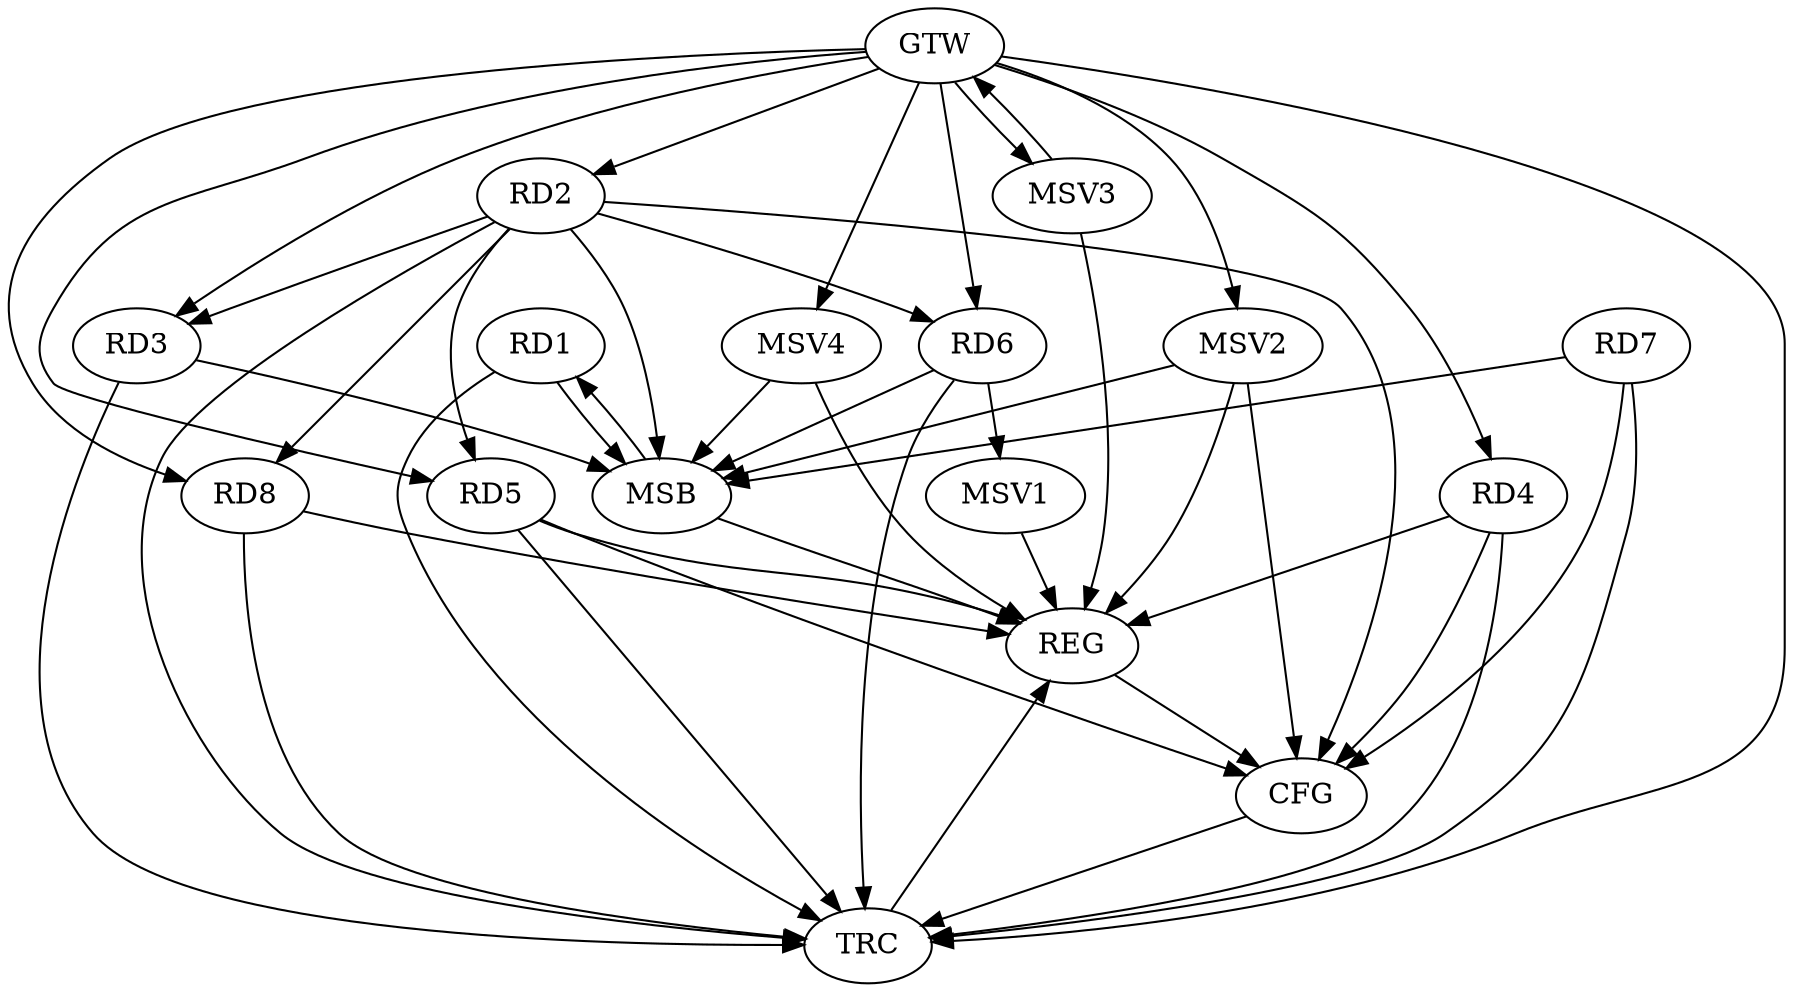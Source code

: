 strict digraph G {
  RD1 [ label="RD1" ];
  RD2 [ label="RD2" ];
  RD3 [ label="RD3" ];
  RD4 [ label="RD4" ];
  RD5 [ label="RD5" ];
  RD6 [ label="RD6" ];
  RD7 [ label="RD7" ];
  RD8 [ label="RD8" ];
  GTW [ label="GTW" ];
  REG [ label="REG" ];
  MSB [ label="MSB" ];
  CFG [ label="CFG" ];
  TRC [ label="TRC" ];
  MSV1 [ label="MSV1" ];
  MSV2 [ label="MSV2" ];
  MSV3 [ label="MSV3" ];
  MSV4 [ label="MSV4" ];
  GTW -> RD2;
  GTW -> RD3;
  GTW -> RD4;
  GTW -> RD5;
  GTW -> RD6;
  GTW -> RD8;
  RD4 -> REG;
  RD5 -> REG;
  RD8 -> REG;
  RD1 -> MSB;
  MSB -> REG;
  RD2 -> MSB;
  RD3 -> MSB;
  RD6 -> MSB;
  MSB -> RD1;
  RD7 -> MSB;
  RD2 -> CFG;
  RD4 -> CFG;
  RD7 -> CFG;
  RD5 -> CFG;
  REG -> CFG;
  RD1 -> TRC;
  RD2 -> TRC;
  RD3 -> TRC;
  RD4 -> TRC;
  RD5 -> TRC;
  RD6 -> TRC;
  RD7 -> TRC;
  RD8 -> TRC;
  GTW -> TRC;
  CFG -> TRC;
  TRC -> REG;
  RD2 -> RD3;
  RD2 -> RD8;
  RD2 -> RD6;
  RD2 -> RD5;
  RD6 -> MSV1;
  MSV1 -> REG;
  MSV2 -> MSB;
  GTW -> MSV2;
  MSV2 -> REG;
  MSV2 -> CFG;
  MSV3 -> GTW;
  GTW -> MSV3;
  MSV3 -> REG;
  MSV4 -> MSB;
  GTW -> MSV4;
  MSV4 -> REG;
}
